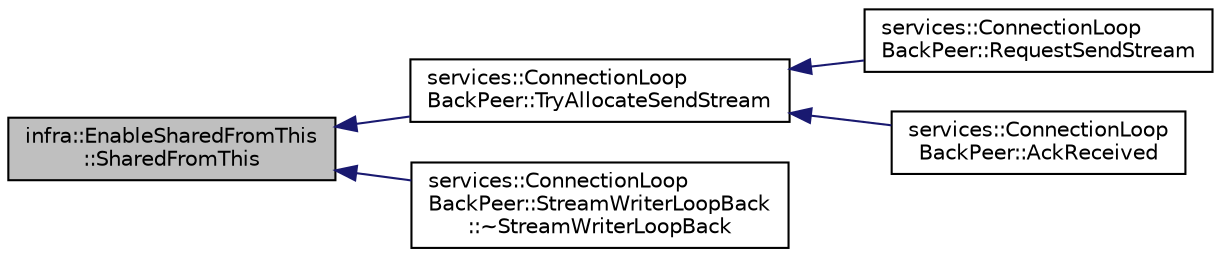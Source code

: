 digraph "infra::EnableSharedFromThis::SharedFromThis"
{
 // INTERACTIVE_SVG=YES
  edge [fontname="Helvetica",fontsize="10",labelfontname="Helvetica",labelfontsize="10"];
  node [fontname="Helvetica",fontsize="10",shape=record];
  rankdir="LR";
  Node7 [label="infra::EnableSharedFromThis\l::SharedFromThis",height=0.2,width=0.4,color="black", fillcolor="grey75", style="filled", fontcolor="black"];
  Node7 -> Node8 [dir="back",color="midnightblue",fontsize="10",style="solid",fontname="Helvetica"];
  Node8 [label="services::ConnectionLoop\lBackPeer::TryAllocateSendStream",height=0.2,width=0.4,color="black", fillcolor="white", style="filled",URL="$d7/dff/classservices_1_1_connection_loop_back_peer.html#a528630a5375980eac12f332716eeae36"];
  Node8 -> Node9 [dir="back",color="midnightblue",fontsize="10",style="solid",fontname="Helvetica"];
  Node9 [label="services::ConnectionLoop\lBackPeer::RequestSendStream",height=0.2,width=0.4,color="black", fillcolor="white", style="filled",URL="$d7/dff/classservices_1_1_connection_loop_back_peer.html#a0ef4b4fe00bc9fdda5e56577d443451a"];
  Node8 -> Node10 [dir="back",color="midnightblue",fontsize="10",style="solid",fontname="Helvetica"];
  Node10 [label="services::ConnectionLoop\lBackPeer::AckReceived",height=0.2,width=0.4,color="black", fillcolor="white", style="filled",URL="$d7/dff/classservices_1_1_connection_loop_back_peer.html#ad80da06784d44f9c24202f4742f3c71d"];
  Node7 -> Node11 [dir="back",color="midnightblue",fontsize="10",style="solid",fontname="Helvetica"];
  Node11 [label="services::ConnectionLoop\lBackPeer::StreamWriterLoopBack\l::~StreamWriterLoopBack",height=0.2,width=0.4,color="black", fillcolor="white", style="filled",URL="$d4/d69/classservices_1_1_connection_loop_back_peer_1_1_stream_writer_loop_back.html#ab1f373c03d1684bf0d20302c5460bf3a"];
}
